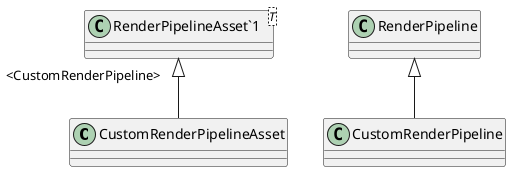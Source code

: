 @startuml
class CustomRenderPipelineAsset {
}
class CustomRenderPipeline {
}
class "RenderPipelineAsset`1"<T> {
}
"RenderPipelineAsset`1" "<CustomRenderPipeline>" <|-- CustomRenderPipelineAsset
RenderPipeline <|-- CustomRenderPipeline
@enduml

